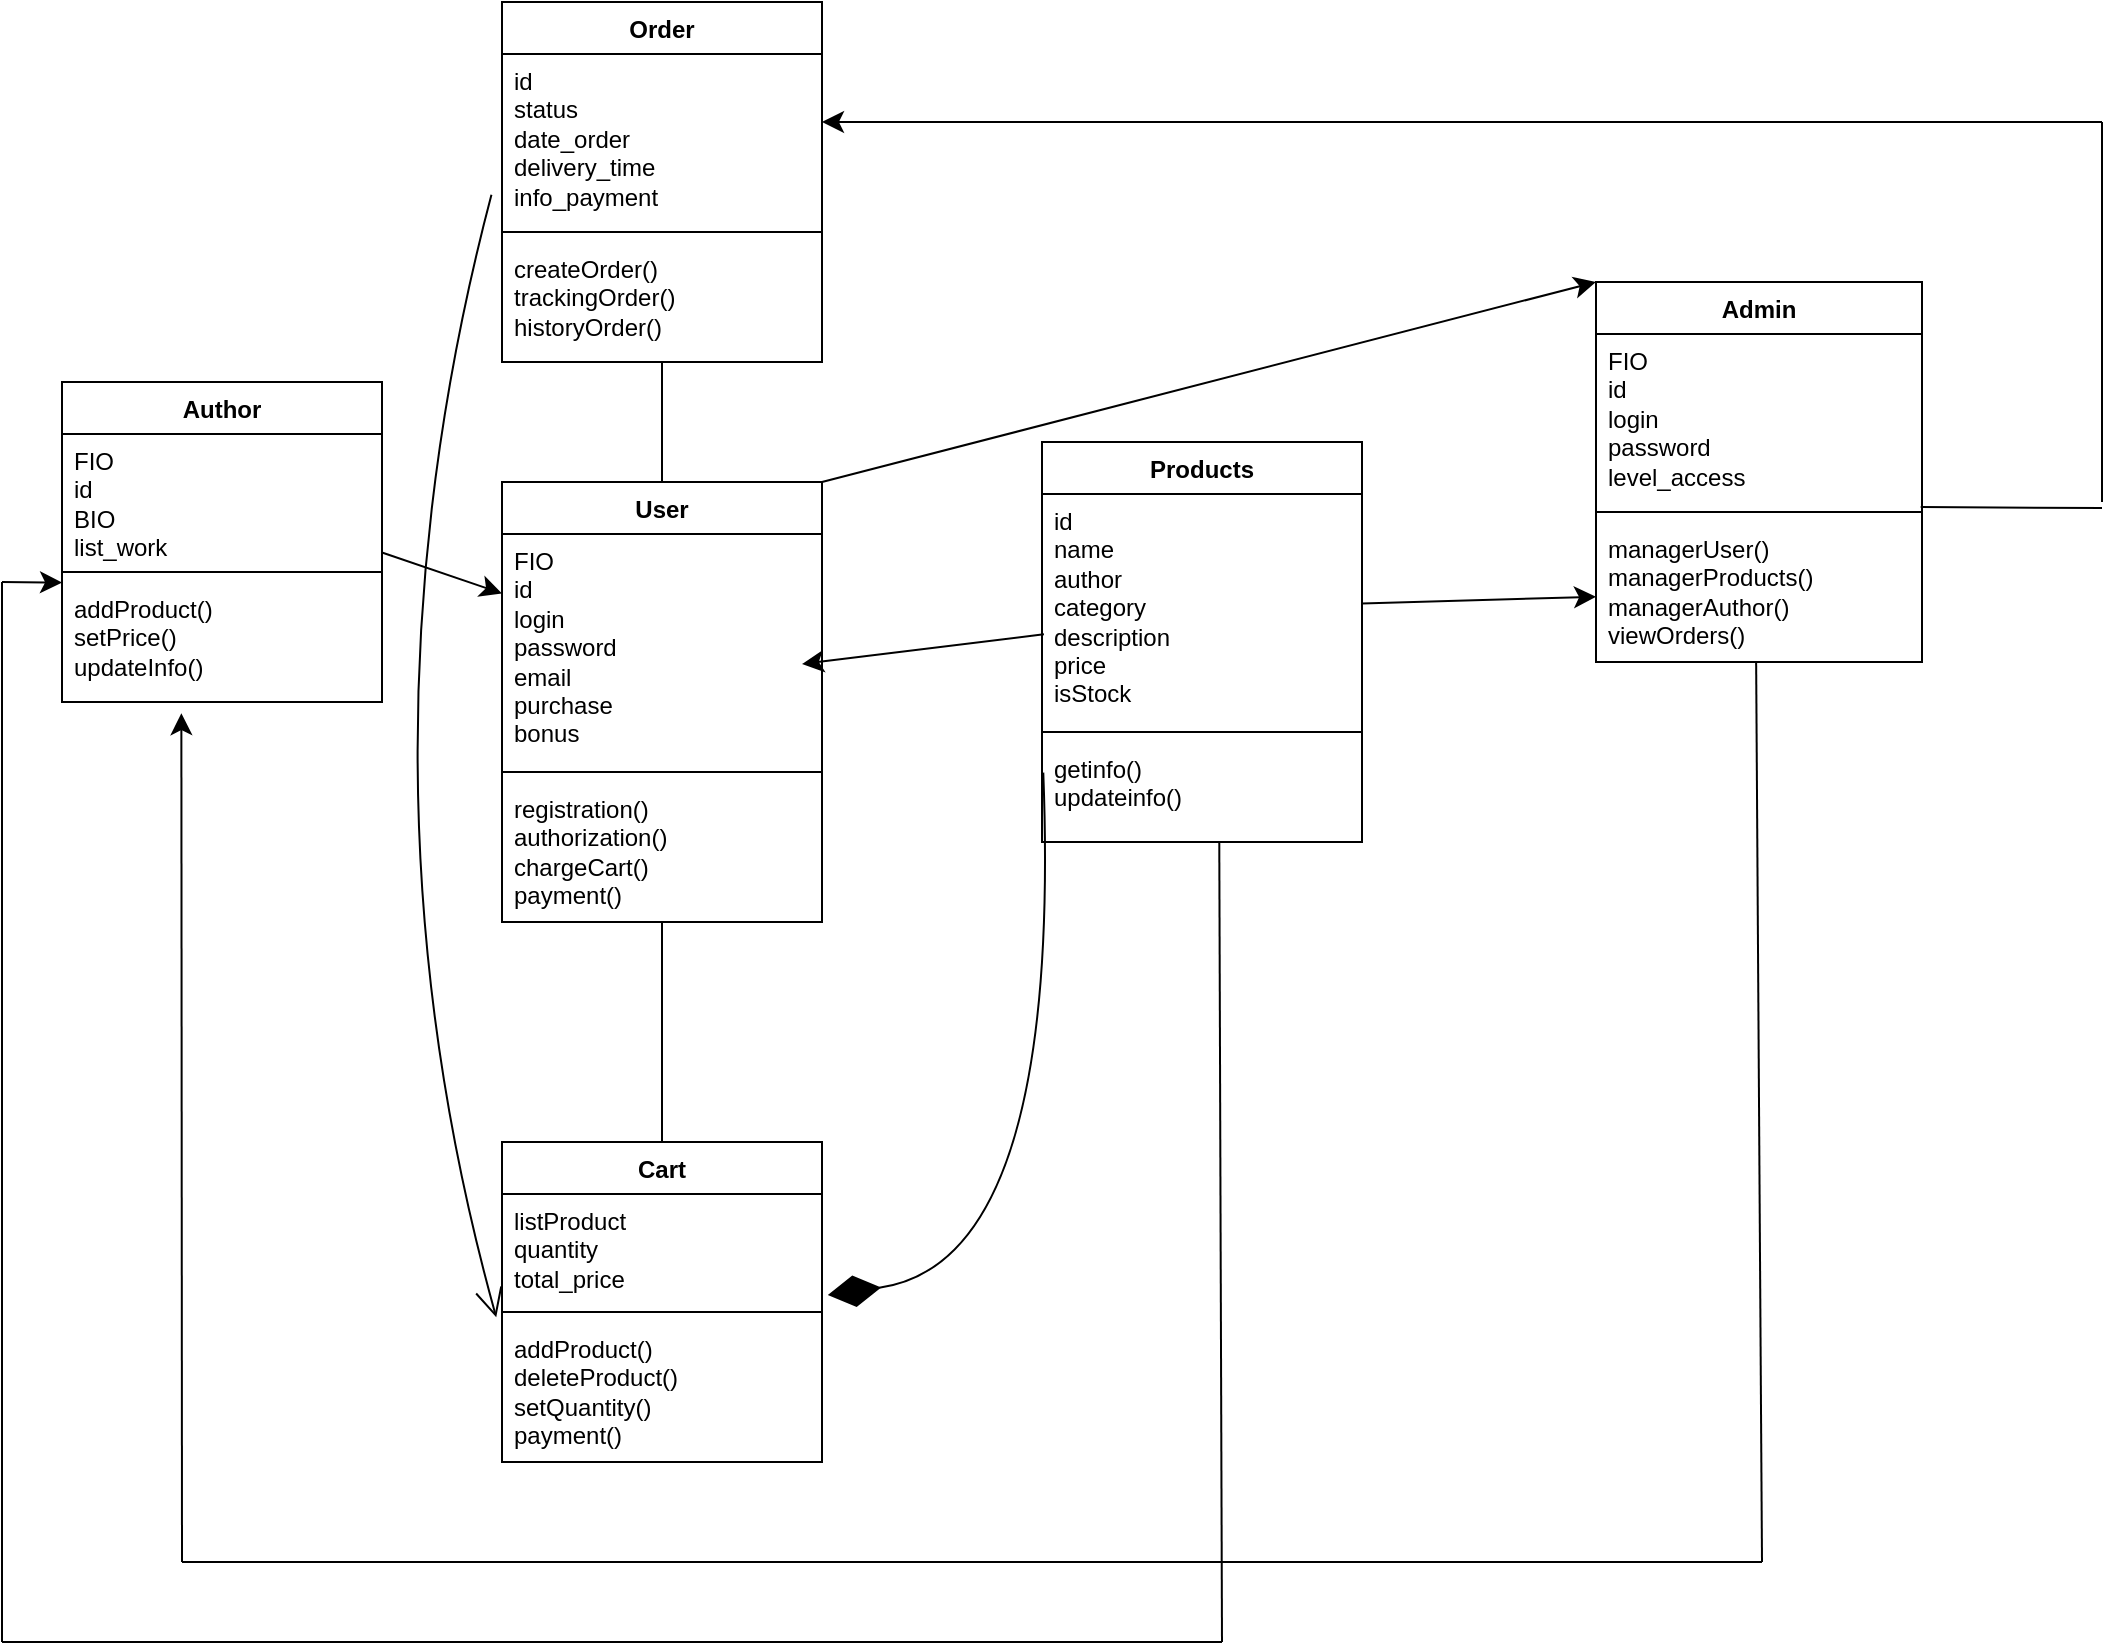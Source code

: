 <mxfile version="24.6.4" type="github">
  <diagram name="Страница — 1" id="VDZSmeSXkAvrDKCOVdHw">
    <mxGraphModel dx="1713" dy="1095" grid="1" gridSize="10" guides="1" tooltips="1" connect="1" arrows="1" fold="1" page="1" pageScale="1" pageWidth="827" pageHeight="1169" math="0" shadow="0">
      <root>
        <mxCell id="0" />
        <mxCell id="1" parent="0" />
        <mxCell id="7gXbQuAfjd_cv0Ir8azA-43" value="" style="edgeStyle=none;curved=1;rounded=0;orthogonalLoop=1;jettySize=auto;html=1;fontSize=12;startSize=8;endSize=8;" edge="1" parent="1" source="7gXbQuAfjd_cv0Ir8azA-5" target="7gXbQuAfjd_cv0Ir8azA-14">
          <mxGeometry relative="1" as="geometry" />
        </mxCell>
        <mxCell id="7gXbQuAfjd_cv0Ir8azA-5" value="&lt;font style=&quot;vertical-align: inherit;&quot;&gt;&lt;font style=&quot;vertical-align: inherit;&quot;&gt;Order&lt;/font&gt;&lt;/font&gt;" style="swimlane;fontStyle=1;align=center;verticalAlign=top;childLayout=stackLayout;horizontal=1;startSize=26;horizontalStack=0;resizeParent=1;resizeParentMax=0;resizeLast=0;collapsible=1;marginBottom=0;whiteSpace=wrap;html=1;" vertex="1" parent="1">
          <mxGeometry x="280" y="100" width="160" height="180" as="geometry">
            <mxRectangle x="440" y="210" width="100" height="30" as="alternateBounds" />
          </mxGeometry>
        </mxCell>
        <mxCell id="7gXbQuAfjd_cv0Ir8azA-6" value="id&lt;div&gt;status&lt;/div&gt;&lt;div&gt;date_order&lt;/div&gt;&lt;div&gt;delivery_time&lt;/div&gt;&lt;div&gt;info_payment&lt;/div&gt;" style="text;strokeColor=none;fillColor=none;align=left;verticalAlign=top;spacingLeft=4;spacingRight=4;overflow=hidden;rotatable=0;points=[[0,0.5],[1,0.5]];portConstraint=eastwest;whiteSpace=wrap;html=1;" vertex="1" parent="7gXbQuAfjd_cv0Ir8azA-5">
          <mxGeometry y="26" width="160" height="84" as="geometry" />
        </mxCell>
        <mxCell id="7gXbQuAfjd_cv0Ir8azA-7" value="" style="line;strokeWidth=1;fillColor=none;align=left;verticalAlign=middle;spacingTop=-1;spacingLeft=3;spacingRight=3;rotatable=0;labelPosition=right;points=[];portConstraint=eastwest;strokeColor=inherit;" vertex="1" parent="7gXbQuAfjd_cv0Ir8azA-5">
          <mxGeometry y="110" width="160" height="10" as="geometry" />
        </mxCell>
        <mxCell id="7gXbQuAfjd_cv0Ir8azA-8" value="&lt;font style=&quot;vertical-align: inherit;&quot;&gt;&lt;font style=&quot;vertical-align: inherit;&quot;&gt;&lt;font style=&quot;vertical-align: inherit;&quot;&gt;&lt;font style=&quot;vertical-align: inherit;&quot;&gt;createOrder()&lt;/font&gt;&lt;/font&gt;&lt;/font&gt;&lt;/font&gt;&lt;div&gt;&lt;font style=&quot;vertical-align: inherit;&quot;&gt;&lt;font style=&quot;vertical-align: inherit;&quot;&gt;&lt;font style=&quot;vertical-align: inherit;&quot;&gt;&lt;font style=&quot;vertical-align: inherit;&quot;&gt;trackingOrder()&lt;/font&gt;&lt;/font&gt;&lt;/font&gt;&lt;/font&gt;&lt;/div&gt;&lt;div&gt;&lt;font style=&quot;vertical-align: inherit;&quot;&gt;&lt;font style=&quot;vertical-align: inherit;&quot;&gt;&lt;font style=&quot;vertical-align: inherit;&quot;&gt;&lt;font style=&quot;vertical-align: inherit;&quot;&gt;historyOrder()&lt;/font&gt;&lt;/font&gt;&lt;/font&gt;&lt;/font&gt;&lt;/div&gt;" style="text;strokeColor=none;fillColor=none;align=left;verticalAlign=top;spacingLeft=4;spacingRight=4;overflow=hidden;rotatable=0;points=[[0,0.5],[1,0.5]];portConstraint=eastwest;whiteSpace=wrap;html=1;" vertex="1" parent="7gXbQuAfjd_cv0Ir8azA-5">
          <mxGeometry y="120" width="160" height="60" as="geometry" />
        </mxCell>
        <mxCell id="7gXbQuAfjd_cv0Ir8azA-9" value="&lt;font style=&quot;vertical-align: inherit;&quot;&gt;&lt;font style=&quot;vertical-align: inherit;&quot;&gt;Author&lt;/font&gt;&lt;/font&gt;" style="swimlane;fontStyle=1;align=center;verticalAlign=top;childLayout=stackLayout;horizontal=1;startSize=26;horizontalStack=0;resizeParent=1;resizeParentMax=0;resizeLast=0;collapsible=1;marginBottom=0;whiteSpace=wrap;html=1;" vertex="1" parent="1">
          <mxGeometry x="60" y="290" width="160" height="160" as="geometry">
            <mxRectangle x="440" y="210" width="100" height="30" as="alternateBounds" />
          </mxGeometry>
        </mxCell>
        <mxCell id="7gXbQuAfjd_cv0Ir8azA-10" value="FIO&lt;div&gt;id&lt;/div&gt;&lt;div&gt;BIO&lt;/div&gt;&lt;div&gt;list_work&lt;/div&gt;" style="text;strokeColor=none;fillColor=none;align=left;verticalAlign=top;spacingLeft=4;spacingRight=4;overflow=hidden;rotatable=0;points=[[0,0.5],[1,0.5]];portConstraint=eastwest;whiteSpace=wrap;html=1;" vertex="1" parent="7gXbQuAfjd_cv0Ir8azA-9">
          <mxGeometry y="26" width="160" height="64" as="geometry" />
        </mxCell>
        <mxCell id="7gXbQuAfjd_cv0Ir8azA-11" value="" style="line;strokeWidth=1;fillColor=none;align=left;verticalAlign=middle;spacingTop=-1;spacingLeft=3;spacingRight=3;rotatable=0;labelPosition=right;points=[];portConstraint=eastwest;strokeColor=inherit;" vertex="1" parent="7gXbQuAfjd_cv0Ir8azA-9">
          <mxGeometry y="90" width="160" height="10" as="geometry" />
        </mxCell>
        <mxCell id="7gXbQuAfjd_cv0Ir8azA-12" value="addProduct()&lt;div&gt;setPrice()&lt;/div&gt;&lt;div&gt;updateInfo()&lt;/div&gt;" style="text;strokeColor=none;fillColor=none;align=left;verticalAlign=top;spacingLeft=4;spacingRight=4;overflow=hidden;rotatable=0;points=[[0,0.5],[1,0.5]];portConstraint=eastwest;whiteSpace=wrap;html=1;" vertex="1" parent="7gXbQuAfjd_cv0Ir8azA-9">
          <mxGeometry y="100" width="160" height="60" as="geometry" />
        </mxCell>
        <mxCell id="7gXbQuAfjd_cv0Ir8azA-32" value="" style="edgeStyle=none;curved=1;rounded=0;orthogonalLoop=1;jettySize=auto;html=1;fontSize=12;startSize=8;endSize=8;" edge="1" parent="1" source="7gXbQuAfjd_cv0Ir8azA-13" target="7gXbQuAfjd_cv0Ir8azA-22">
          <mxGeometry relative="1" as="geometry" />
        </mxCell>
        <mxCell id="7gXbQuAfjd_cv0Ir8azA-36" style="edgeStyle=none;curved=1;rounded=0;orthogonalLoop=1;jettySize=auto;html=1;exitX=1;exitY=0;exitDx=0;exitDy=0;fontSize=12;startSize=8;endSize=8;entryX=0;entryY=0;entryDx=0;entryDy=0;" edge="1" parent="1" source="7gXbQuAfjd_cv0Ir8azA-13" target="7gXbQuAfjd_cv0Ir8azA-25">
          <mxGeometry relative="1" as="geometry">
            <mxPoint x="450" y="320" as="targetPoint" />
          </mxGeometry>
        </mxCell>
        <mxCell id="7gXbQuAfjd_cv0Ir8azA-13" value="&lt;font style=&quot;vertical-align: inherit;&quot;&gt;&lt;font style=&quot;vertical-align: inherit;&quot;&gt;User&lt;/font&gt;&lt;/font&gt;" style="swimlane;fontStyle=1;align=center;verticalAlign=top;childLayout=stackLayout;horizontal=1;startSize=26;horizontalStack=0;resizeParent=1;resizeParentMax=0;resizeLast=0;collapsible=1;marginBottom=0;whiteSpace=wrap;html=1;" vertex="1" parent="1">
          <mxGeometry x="280" y="340" width="160" height="220" as="geometry">
            <mxRectangle x="440" y="210" width="100" height="30" as="alternateBounds" />
          </mxGeometry>
        </mxCell>
        <mxCell id="7gXbQuAfjd_cv0Ir8azA-14" value="FIO&lt;div&gt;id&lt;/div&gt;&lt;div&gt;login&lt;/div&gt;&lt;div&gt;password&lt;/div&gt;&lt;div&gt;email&lt;/div&gt;&lt;div&gt;purchase&lt;/div&gt;&lt;div&gt;bonus&lt;/div&gt;" style="text;strokeColor=none;fillColor=none;align=left;verticalAlign=top;spacingLeft=4;spacingRight=4;overflow=hidden;rotatable=0;points=[[0,0.5],[1,0.5]];portConstraint=eastwest;whiteSpace=wrap;html=1;" vertex="1" parent="7gXbQuAfjd_cv0Ir8azA-13">
          <mxGeometry y="26" width="160" height="114" as="geometry" />
        </mxCell>
        <mxCell id="7gXbQuAfjd_cv0Ir8azA-34" value="" style="edgeStyle=none;curved=1;rounded=0;orthogonalLoop=1;jettySize=auto;html=1;fontSize=12;startSize=8;endSize=8;exitX=0.006;exitY=0.615;exitDx=0;exitDy=0;exitPerimeter=0;" edge="1" parent="7gXbQuAfjd_cv0Ir8azA-13" source="7gXbQuAfjd_cv0Ir8azA-18">
          <mxGeometry relative="1" as="geometry">
            <mxPoint x="260" y="102" as="sourcePoint" />
            <mxPoint x="150" y="91" as="targetPoint" />
          </mxGeometry>
        </mxCell>
        <mxCell id="7gXbQuAfjd_cv0Ir8azA-15" value="" style="line;strokeWidth=1;fillColor=none;align=left;verticalAlign=middle;spacingTop=-1;spacingLeft=3;spacingRight=3;rotatable=0;labelPosition=right;points=[];portConstraint=eastwest;strokeColor=inherit;" vertex="1" parent="7gXbQuAfjd_cv0Ir8azA-13">
          <mxGeometry y="140" width="160" height="10" as="geometry" />
        </mxCell>
        <mxCell id="7gXbQuAfjd_cv0Ir8azA-16" value="registration()&lt;div&gt;authorization()&lt;/div&gt;&lt;div&gt;chargeCart()&lt;/div&gt;&lt;div&gt;payment()&lt;/div&gt;" style="text;strokeColor=none;fillColor=none;align=left;verticalAlign=top;spacingLeft=4;spacingRight=4;overflow=hidden;rotatable=0;points=[[0,0.5],[1,0.5]];portConstraint=eastwest;whiteSpace=wrap;html=1;" vertex="1" parent="7gXbQuAfjd_cv0Ir8azA-13">
          <mxGeometry y="150" width="160" height="70" as="geometry" />
        </mxCell>
        <mxCell id="7gXbQuAfjd_cv0Ir8azA-17" value="&lt;font style=&quot;vertical-align: inherit;&quot;&gt;&lt;font style=&quot;vertical-align: inherit;&quot;&gt;Products&lt;/font&gt;&lt;/font&gt;" style="swimlane;fontStyle=1;align=center;verticalAlign=top;childLayout=stackLayout;horizontal=1;startSize=26;horizontalStack=0;resizeParent=1;resizeParentMax=0;resizeLast=0;collapsible=1;marginBottom=0;whiteSpace=wrap;html=1;" vertex="1" parent="1">
          <mxGeometry x="550" y="320" width="160" height="200" as="geometry">
            <mxRectangle x="440" y="210" width="100" height="30" as="alternateBounds" />
          </mxGeometry>
        </mxCell>
        <mxCell id="7gXbQuAfjd_cv0Ir8azA-18" value="id&lt;div&gt;name&lt;/div&gt;&lt;div&gt;author&lt;/div&gt;&lt;div&gt;category&lt;/div&gt;&lt;div&gt;description&lt;/div&gt;&lt;div&gt;price&lt;/div&gt;&lt;div&gt;isStock&lt;/div&gt;" style="text;strokeColor=none;fillColor=none;align=left;verticalAlign=top;spacingLeft=4;spacingRight=4;overflow=hidden;rotatable=0;points=[[0,0.5],[1,0.5]];portConstraint=eastwest;whiteSpace=wrap;html=1;" vertex="1" parent="7gXbQuAfjd_cv0Ir8azA-17">
          <mxGeometry y="26" width="160" height="114" as="geometry" />
        </mxCell>
        <mxCell id="7gXbQuAfjd_cv0Ir8azA-19" value="" style="line;strokeWidth=1;fillColor=none;align=left;verticalAlign=middle;spacingTop=-1;spacingLeft=3;spacingRight=3;rotatable=0;labelPosition=right;points=[];portConstraint=eastwest;strokeColor=inherit;" vertex="1" parent="7gXbQuAfjd_cv0Ir8azA-17">
          <mxGeometry y="140" width="160" height="10" as="geometry" />
        </mxCell>
        <mxCell id="7gXbQuAfjd_cv0Ir8azA-20" value="getinfo()&lt;div&gt;updateinfo()&lt;/div&gt;" style="text;strokeColor=none;fillColor=none;align=left;verticalAlign=top;spacingLeft=4;spacingRight=4;overflow=hidden;rotatable=0;points=[[0,0.5],[1,0.5]];portConstraint=eastwest;whiteSpace=wrap;html=1;" vertex="1" parent="7gXbQuAfjd_cv0Ir8azA-17">
          <mxGeometry y="150" width="160" height="50" as="geometry" />
        </mxCell>
        <mxCell id="7gXbQuAfjd_cv0Ir8azA-21" value="&lt;font style=&quot;vertical-align: inherit;&quot;&gt;&lt;font style=&quot;vertical-align: inherit;&quot;&gt;Cart&lt;/font&gt;&lt;/font&gt;" style="swimlane;fontStyle=1;align=center;verticalAlign=top;childLayout=stackLayout;horizontal=1;startSize=26;horizontalStack=0;resizeParent=1;resizeParentMax=0;resizeLast=0;collapsible=1;marginBottom=0;whiteSpace=wrap;html=1;" vertex="1" parent="1">
          <mxGeometry x="280" y="670" width="160" height="160" as="geometry">
            <mxRectangle x="440" y="210" width="100" height="30" as="alternateBounds" />
          </mxGeometry>
        </mxCell>
        <mxCell id="7gXbQuAfjd_cv0Ir8azA-22" value="listProduct&lt;div&gt;quantity&lt;/div&gt;&lt;div&gt;total_price&lt;/div&gt;" style="text;strokeColor=none;fillColor=none;align=left;verticalAlign=top;spacingLeft=4;spacingRight=4;overflow=hidden;rotatable=0;points=[[0,0.5],[1,0.5]];portConstraint=eastwest;whiteSpace=wrap;html=1;" vertex="1" parent="7gXbQuAfjd_cv0Ir8azA-21">
          <mxGeometry y="26" width="160" height="54" as="geometry" />
        </mxCell>
        <mxCell id="7gXbQuAfjd_cv0Ir8azA-23" value="" style="line;strokeWidth=1;fillColor=none;align=left;verticalAlign=middle;spacingTop=-1;spacingLeft=3;spacingRight=3;rotatable=0;labelPosition=right;points=[];portConstraint=eastwest;strokeColor=inherit;" vertex="1" parent="7gXbQuAfjd_cv0Ir8azA-21">
          <mxGeometry y="80" width="160" height="10" as="geometry" />
        </mxCell>
        <mxCell id="7gXbQuAfjd_cv0Ir8azA-24" value="addProduct()&lt;div&gt;deleteProduct()&lt;/div&gt;&lt;div&gt;setQuantity()&lt;/div&gt;&lt;div&gt;payment()&lt;/div&gt;" style="text;strokeColor=none;fillColor=none;align=left;verticalAlign=top;spacingLeft=4;spacingRight=4;overflow=hidden;rotatable=0;points=[[0,0.5],[1,0.5]];portConstraint=eastwest;whiteSpace=wrap;html=1;" vertex="1" parent="7gXbQuAfjd_cv0Ir8azA-21">
          <mxGeometry y="90" width="160" height="70" as="geometry" />
        </mxCell>
        <mxCell id="7gXbQuAfjd_cv0Ir8azA-25" value="&lt;font style=&quot;vertical-align: inherit;&quot;&gt;&lt;font style=&quot;vertical-align: inherit;&quot;&gt;Admin&lt;/font&gt;&lt;/font&gt;" style="swimlane;fontStyle=1;align=center;verticalAlign=top;childLayout=stackLayout;horizontal=1;startSize=26;horizontalStack=0;resizeParent=1;resizeParentMax=0;resizeLast=0;collapsible=1;marginBottom=0;whiteSpace=wrap;html=1;" vertex="1" parent="1">
          <mxGeometry x="827" y="240" width="163" height="190" as="geometry">
            <mxRectangle x="440" y="210" width="100" height="30" as="alternateBounds" />
          </mxGeometry>
        </mxCell>
        <mxCell id="7gXbQuAfjd_cv0Ir8azA-26" value="FIO&lt;div&gt;id&lt;/div&gt;&lt;div&gt;login&lt;/div&gt;&lt;div&gt;password&lt;/div&gt;&lt;div&gt;level_access&lt;/div&gt;" style="text;strokeColor=none;fillColor=none;align=left;verticalAlign=top;spacingLeft=4;spacingRight=4;overflow=hidden;rotatable=0;points=[[0,0.5],[1,0.5]];portConstraint=eastwest;whiteSpace=wrap;html=1;" vertex="1" parent="7gXbQuAfjd_cv0Ir8azA-25">
          <mxGeometry y="26" width="163" height="84" as="geometry" />
        </mxCell>
        <mxCell id="7gXbQuAfjd_cv0Ir8azA-27" value="" style="line;strokeWidth=1;fillColor=none;align=left;verticalAlign=middle;spacingTop=-1;spacingLeft=3;spacingRight=3;rotatable=0;labelPosition=right;points=[];portConstraint=eastwest;strokeColor=inherit;" vertex="1" parent="7gXbQuAfjd_cv0Ir8azA-25">
          <mxGeometry y="110" width="163" height="10" as="geometry" />
        </mxCell>
        <mxCell id="7gXbQuAfjd_cv0Ir8azA-28" value="managerUser()&lt;div&gt;managerProducts()&lt;/div&gt;&lt;div&gt;managerAuthor()&lt;/div&gt;&lt;div&gt;viewOrders()&lt;/div&gt;" style="text;strokeColor=none;fillColor=none;align=left;verticalAlign=top;spacingLeft=4;spacingRight=4;overflow=hidden;rotatable=0;points=[[0,0.5],[1,0.5]];portConstraint=eastwest;whiteSpace=wrap;html=1;" vertex="1" parent="7gXbQuAfjd_cv0Ir8azA-25">
          <mxGeometry y="120" width="163" height="70" as="geometry" />
        </mxCell>
        <mxCell id="7gXbQuAfjd_cv0Ir8azA-33" value="" style="edgeStyle=none;curved=1;rounded=0;orthogonalLoop=1;jettySize=auto;html=1;fontSize=12;startSize=8;endSize=8;" edge="1" parent="1" source="7gXbQuAfjd_cv0Ir8azA-10" target="7gXbQuAfjd_cv0Ir8azA-14">
          <mxGeometry relative="1" as="geometry" />
        </mxCell>
        <mxCell id="7gXbQuAfjd_cv0Ir8azA-35" value="" style="endArrow=diamondThin;endFill=1;endSize=24;html=1;rounded=0;fontSize=12;curved=1;entryX=1.018;entryY=0.935;entryDx=0;entryDy=0;entryPerimeter=0;exitX=0.004;exitY=0.306;exitDx=0;exitDy=0;exitPerimeter=0;" edge="1" parent="1" source="7gXbQuAfjd_cv0Ir8azA-20" target="7gXbQuAfjd_cv0Ir8azA-22">
          <mxGeometry width="160" relative="1" as="geometry">
            <mxPoint x="414" y="620" as="sourcePoint" />
            <mxPoint x="574" y="620" as="targetPoint" />
            <Array as="points">
              <mxPoint x="560" y="730" />
            </Array>
          </mxGeometry>
        </mxCell>
        <mxCell id="7gXbQuAfjd_cv0Ir8azA-39" value="" style="edgeStyle=none;curved=1;rounded=0;orthogonalLoop=1;jettySize=auto;html=1;fontSize=12;startSize=8;endSize=8;entryX=0.373;entryY=1.093;entryDx=0;entryDy=0;entryPerimeter=0;" edge="1" parent="1" target="7gXbQuAfjd_cv0Ir8azA-12">
          <mxGeometry relative="1" as="geometry">
            <mxPoint x="120" y="880" as="sourcePoint" />
            <mxPoint x="-240.005" y="630" as="targetPoint" />
          </mxGeometry>
        </mxCell>
        <mxCell id="7gXbQuAfjd_cv0Ir8azA-42" value="" style="edgeStyle=none;curved=1;rounded=0;orthogonalLoop=1;jettySize=auto;html=1;fontSize=12;startSize=8;endSize=8;" edge="1" parent="1">
          <mxGeometry relative="1" as="geometry">
            <mxPoint x="1080" y="160" as="sourcePoint" />
            <mxPoint x="440" y="160" as="targetPoint" />
          </mxGeometry>
        </mxCell>
        <mxCell id="7gXbQuAfjd_cv0Ir8azA-44" value="" style="endArrow=open;endFill=1;endSize=12;html=1;rounded=0;fontSize=12;curved=1;exitX=-0.033;exitY=0.838;exitDx=0;exitDy=0;exitPerimeter=0;entryX=-0.018;entryY=-0.034;entryDx=0;entryDy=0;entryPerimeter=0;" edge="1" parent="1" source="7gXbQuAfjd_cv0Ir8azA-6" target="7gXbQuAfjd_cv0Ir8azA-24">
          <mxGeometry width="160" relative="1" as="geometry">
            <mxPoint x="80" y="140" as="sourcePoint" />
            <mxPoint x="240" y="140" as="targetPoint" />
            <Array as="points">
              <mxPoint x="200" y="480" />
            </Array>
          </mxGeometry>
        </mxCell>
        <mxCell id="7gXbQuAfjd_cv0Ir8azA-48" value="" style="edgeStyle=none;curved=1;rounded=0;orthogonalLoop=1;jettySize=auto;html=1;fontSize=12;startSize=8;endSize=8;entryX=-0.016;entryY=1.192;entryDx=0;entryDy=0;entryPerimeter=0;" edge="1" parent="1">
          <mxGeometry relative="1" as="geometry">
            <mxPoint x="30" y="390" as="sourcePoint" />
            <mxPoint x="60" y="390.288" as="targetPoint" />
          </mxGeometry>
        </mxCell>
        <mxCell id="7gXbQuAfjd_cv0Ir8azA-50" value="" style="edgeStyle=none;curved=1;rounded=0;orthogonalLoop=1;jettySize=auto;html=1;fontSize=12;startSize=8;endSize=8;" edge="1" parent="1" source="7gXbQuAfjd_cv0Ir8azA-18" target="7gXbQuAfjd_cv0Ir8azA-28">
          <mxGeometry relative="1" as="geometry" />
        </mxCell>
        <mxCell id="7gXbQuAfjd_cv0Ir8azA-53" value="" style="endArrow=none;html=1;rounded=0;fontSize=12;startSize=8;endSize=8;curved=1;exitX=0.996;exitY=1.03;exitDx=0;exitDy=0;exitPerimeter=0;" edge="1" parent="1" source="7gXbQuAfjd_cv0Ir8azA-26">
          <mxGeometry width="50" height="50" relative="1" as="geometry">
            <mxPoint x="1020" y="330" as="sourcePoint" />
            <mxPoint x="1080" y="353" as="targetPoint" />
          </mxGeometry>
        </mxCell>
        <mxCell id="7gXbQuAfjd_cv0Ir8azA-54" value="" style="endArrow=none;html=1;rounded=0;fontSize=12;startSize=8;endSize=8;curved=1;" edge="1" parent="1">
          <mxGeometry width="50" height="50" relative="1" as="geometry">
            <mxPoint x="1080" y="350" as="sourcePoint" />
            <mxPoint x="1080" y="160" as="targetPoint" />
          </mxGeometry>
        </mxCell>
        <mxCell id="7gXbQuAfjd_cv0Ir8azA-55" value="" style="endArrow=none;html=1;rounded=0;fontSize=12;startSize=8;endSize=8;curved=1;exitX=0.996;exitY=1.03;exitDx=0;exitDy=0;exitPerimeter=0;" edge="1" parent="1">
          <mxGeometry width="50" height="50" relative="1" as="geometry">
            <mxPoint x="907.07" y="430" as="sourcePoint" />
            <mxPoint x="910" y="880" as="targetPoint" />
          </mxGeometry>
        </mxCell>
        <mxCell id="7gXbQuAfjd_cv0Ir8azA-56" value="" style="endArrow=none;html=1;rounded=0;fontSize=12;startSize=8;endSize=8;curved=1;" edge="1" parent="1">
          <mxGeometry width="50" height="50" relative="1" as="geometry">
            <mxPoint x="910" y="880" as="sourcePoint" />
            <mxPoint x="120" y="880" as="targetPoint" />
          </mxGeometry>
        </mxCell>
        <mxCell id="7gXbQuAfjd_cv0Ir8azA-57" value="" style="endArrow=none;html=1;rounded=0;fontSize=12;startSize=8;endSize=8;curved=1;" edge="1" parent="1">
          <mxGeometry width="50" height="50" relative="1" as="geometry">
            <mxPoint x="640" y="920" as="sourcePoint" />
            <mxPoint x="30" y="920" as="targetPoint" />
          </mxGeometry>
        </mxCell>
        <mxCell id="7gXbQuAfjd_cv0Ir8azA-58" value="" style="endArrow=none;html=1;rounded=0;fontSize=12;startSize=8;endSize=8;curved=1;exitX=0.554;exitY=1.004;exitDx=0;exitDy=0;exitPerimeter=0;" edge="1" parent="1" source="7gXbQuAfjd_cv0Ir8azA-20">
          <mxGeometry width="50" height="50" relative="1" as="geometry">
            <mxPoint x="600" y="570" as="sourcePoint" />
            <mxPoint x="640" y="920" as="targetPoint" />
          </mxGeometry>
        </mxCell>
        <mxCell id="7gXbQuAfjd_cv0Ir8azA-59" value="" style="endArrow=none;html=1;rounded=0;fontSize=12;startSize=8;endSize=8;curved=1;" edge="1" parent="1">
          <mxGeometry width="50" height="50" relative="1" as="geometry">
            <mxPoint x="30" y="390" as="sourcePoint" />
            <mxPoint x="30" y="920" as="targetPoint" />
          </mxGeometry>
        </mxCell>
      </root>
    </mxGraphModel>
  </diagram>
</mxfile>
